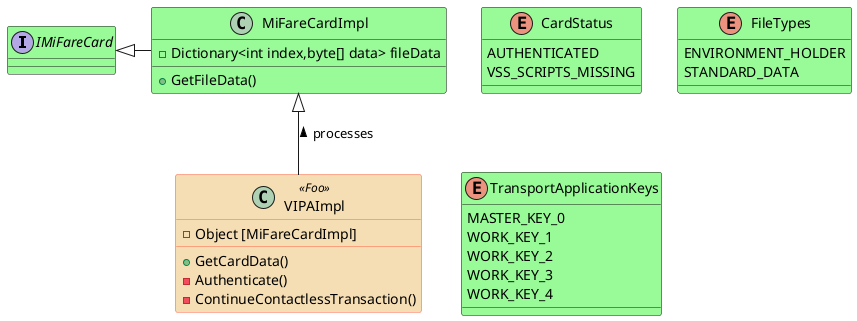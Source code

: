 @startuml
'https://plantuml.com/class-diagram

' reference
' https://plantuml.com/class-diagram

interface IMiFareCard

IMiFareCard <|- MiFareCardImpl
MiFareCardImpl <|-- VIPAImpl : < processes

skinparam class {
    BackgroundColor PaleGreen
    ArrowColor SeaGreen
    'BorderColor Red
    BackgroundColor<<Foo>> Wheat
    BorderColor<<Foo>> Tomato
}

class MiFareCardImpl {
    -Dictionary<int index,byte[] data> fileData
    +GetFileData()
}

class VIPAImpl <<Foo>> {
    -Object [MiFareCardImpl]
    +GetCardData()
    -Authenticate()
    -ContinueContactlessTransaction()
}

enum CardStatus {
    AUTHENTICATED
    VSS_SCRIPTS_MISSING
}

enum FileTypes {
    ENVIRONMENT_HOLDER
    STANDARD_DATA
}

enum TransportApplicationKeys {
    MASTER_KEY_0
    WORK_KEY_1
    WORK_KEY_2
    WORK_KEY_3
    WORK_KEY_4
}
@enduml